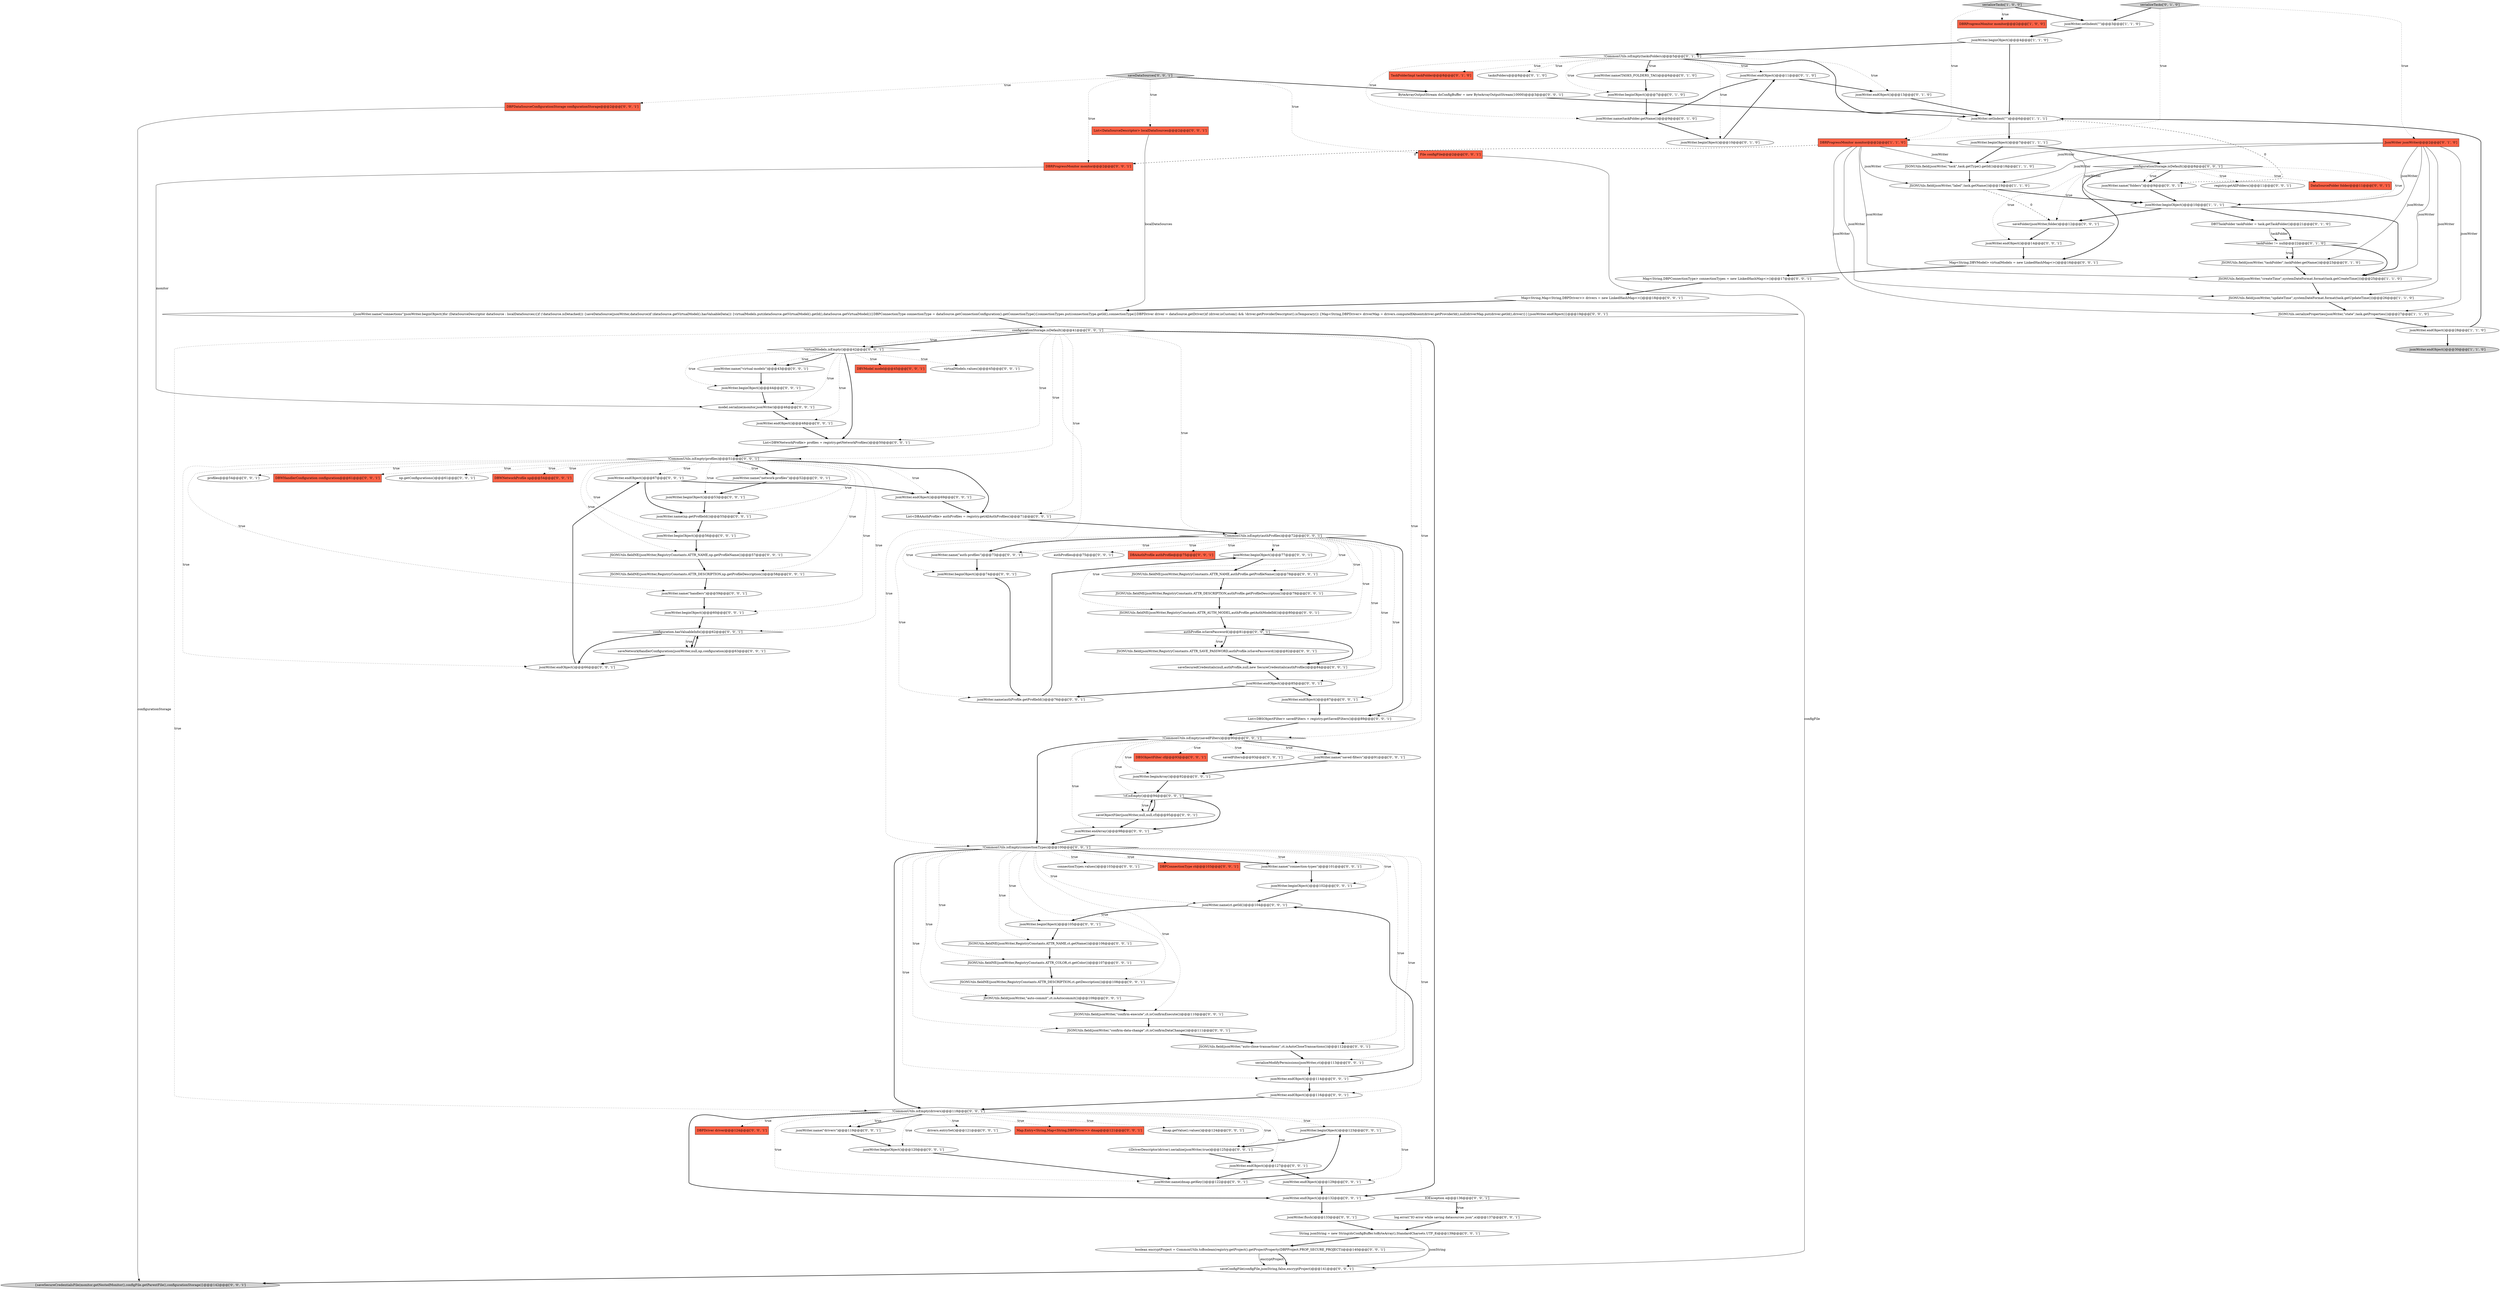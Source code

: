 digraph {
94 [style = filled, label = "IOException e@@@136@@@['0', '0', '1']", fillcolor = white, shape = diamond image = "AAA0AAABBB3BBB"];
110 [style = filled, label = "jsonWriter.name(ct.getId())@@@104@@@['0', '0', '1']", fillcolor = white, shape = ellipse image = "AAA0AAABBB3BBB"];
70 [style = filled, label = "jsonWriter.endObject()@@@116@@@['0', '0', '1']", fillcolor = white, shape = ellipse image = "AAA0AAABBB3BBB"];
51 [style = filled, label = "jsonWriter.endObject()@@@114@@@['0', '0', '1']", fillcolor = white, shape = ellipse image = "AAA0AAABBB3BBB"];
130 [style = filled, label = "jsonWriter.name(\"saved-filters\")@@@91@@@['0', '0', '1']", fillcolor = white, shape = ellipse image = "AAA0AAABBB3BBB"];
63 [style = filled, label = "jsonWriter.beginObject()@@@77@@@['0', '0', '1']", fillcolor = white, shape = ellipse image = "AAA0AAABBB3BBB"];
52 [style = filled, label = "JSONUtils.field(jsonWriter,RegistryConstants.ATTR_SAVE_PASSWORD,authProfile.isSavePassword())@@@82@@@['0', '0', '1']", fillcolor = white, shape = ellipse image = "AAA0AAABBB3BBB"];
125 [style = filled, label = "DBSObjectFilter cf@@@93@@@['0', '0', '1']", fillcolor = tomato, shape = box image = "AAA0AAABBB3BBB"];
109 [style = filled, label = "jsonWriter.endObject()@@@67@@@['0', '0', '1']", fillcolor = white, shape = ellipse image = "AAA0AAABBB3BBB"];
58 [style = filled, label = "jsonWriter.beginObject()@@@102@@@['0', '0', '1']", fillcolor = white, shape = ellipse image = "AAA0AAABBB3BBB"];
71 [style = filled, label = "connectionTypes.values()@@@103@@@['0', '0', '1']", fillcolor = white, shape = ellipse image = "AAA0AAABBB3BBB"];
83 [style = filled, label = "jsonWriter.endObject()@@@69@@@['0', '0', '1']", fillcolor = white, shape = ellipse image = "AAA0AAABBB3BBB"];
118 [style = filled, label = "DBVModel model@@@45@@@['0', '0', '1']", fillcolor = tomato, shape = box image = "AAA0AAABBB3BBB"];
54 [style = filled, label = "jsonWriter.name(\"connection-types\")@@@101@@@['0', '0', '1']", fillcolor = white, shape = ellipse image = "AAA0AAABBB3BBB"];
10 [style = filled, label = "JSONUtils.serializeProperties(jsonWriter,\"state\",task.getProperties())@@@27@@@['1', '1', '0']", fillcolor = white, shape = ellipse image = "AAA0AAABBB1BBB"];
7 [style = filled, label = "jsonWriter.beginObject()@@@10@@@['1', '1', '1']", fillcolor = white, shape = ellipse image = "AAA0AAABBB1BBB"];
24 [style = filled, label = "DBTTaskFolder taskFolder = task.getTaskFolder()@@@21@@@['0', '1', '0']", fillcolor = white, shape = ellipse image = "AAA1AAABBB2BBB"];
50 [style = filled, label = "!CommonUtils.isEmpty(connectionTypes)@@@100@@@['0', '0', '1']", fillcolor = white, shape = diamond image = "AAA0AAABBB3BBB"];
48 [style = filled, label = "JSONUtils.fieldNE(jsonWriter,RegistryConstants.ATTR_NAME,authProfile.getProfileName())@@@78@@@['0', '0', '1']", fillcolor = white, shape = ellipse image = "AAA0AAABBB3BBB"];
45 [style = filled, label = "DBPDriver driver@@@124@@@['0', '0', '1']", fillcolor = tomato, shape = box image = "AAA0AAABBB3BBB"];
78 [style = filled, label = "Map<String,Map<String,DBPDriver>> drivers = new LinkedHashMap<>()@@@18@@@['0', '0', '1']", fillcolor = white, shape = ellipse image = "AAA0AAABBB3BBB"];
26 [style = filled, label = "jsonWriter.endObject()@@@11@@@['0', '1', '0']", fillcolor = white, shape = ellipse image = "AAA1AAABBB2BBB"];
2 [style = filled, label = "JSONUtils.field(jsonWriter,\"label\",task.getName())@@@19@@@['1', '1', '0']", fillcolor = white, shape = ellipse image = "AAA0AAABBB1BBB"];
15 [style = filled, label = "JsonWriter jsonWriter@@@2@@@['0', '1', '0']", fillcolor = tomato, shape = box image = "AAA0AAABBB2BBB"];
8 [style = filled, label = "DBRProgressMonitor monitor@@@2@@@['1', '1', '0']", fillcolor = tomato, shape = box image = "AAA0AAABBB1BBB"];
126 [style = filled, label = "!CommonUtils.isEmpty(profiles)@@@51@@@['0', '0', '1']", fillcolor = white, shape = diamond image = "AAA0AAABBB3BBB"];
66 [style = filled, label = "jsonWriter.endObject()@@@129@@@['0', '0', '1']", fillcolor = white, shape = ellipse image = "AAA0AAABBB3BBB"];
1 [style = filled, label = "jsonWriter.setIndent(\"\")@@@3@@@['1', '1', '0']", fillcolor = white, shape = ellipse image = "AAA0AAABBB1BBB"];
0 [style = filled, label = "jsonWriter.beginObject()@@@7@@@['1', '1', '1']", fillcolor = white, shape = ellipse image = "AAA0AAABBB1BBB"];
21 [style = filled, label = "jsonWriter.beginObject()@@@10@@@['0', '1', '0']", fillcolor = white, shape = ellipse image = "AAA1AAABBB2BBB"];
68 [style = filled, label = "saveSecuredCredentials(null,authProfile,null,new SecureCredentials(authProfile))@@@84@@@['0', '0', '1']", fillcolor = white, shape = ellipse image = "AAA0AAABBB3BBB"];
102 [style = filled, label = "jsonWriter.endArray()@@@98@@@['0', '0', '1']", fillcolor = white, shape = ellipse image = "AAA0AAABBB3BBB"];
111 [style = filled, label = "List<DBAAuthProfile> authProfiles = registry.getAllAuthProfiles()@@@71@@@['0', '0', '1']", fillcolor = white, shape = ellipse image = "AAA0AAABBB3BBB"];
75 [style = filled, label = "jsonWriter.beginObject()@@@123@@@['0', '0', '1']", fillcolor = white, shape = ellipse image = "AAA0AAABBB3BBB"];
89 [style = filled, label = "JSONUtils.fieldNE(jsonWriter,RegistryConstants.ATTR_NAME,ct.getName())@@@106@@@['0', '0', '1']", fillcolor = white, shape = ellipse image = "AAA0AAABBB3BBB"];
19 [style = filled, label = "taskFolder != null@@@22@@@['0', '1', '0']", fillcolor = white, shape = diamond image = "AAA1AAABBB2BBB"];
103 [style = filled, label = "JSONUtils.fieldNE(jsonWriter,RegistryConstants.ATTR_DESCRIPTION,np.getProfileDescription())@@@58@@@['0', '0', '1']", fillcolor = white, shape = ellipse image = "AAA0AAABBB3BBB"];
104 [style = filled, label = "boolean encryptProject = CommonUtils.toBoolean(registry.getProject().getProjectProperty(DBPProject.PROP_SECURE_PROJECT))@@@140@@@['0', '0', '1']", fillcolor = white, shape = ellipse image = "AAA0AAABBB3BBB"];
100 [style = filled, label = "jsonWriter.beginObject()@@@44@@@['0', '0', '1']", fillcolor = white, shape = ellipse image = "AAA0AAABBB3BBB"];
25 [style = filled, label = "jsonWriter.endObject()@@@13@@@['0', '1', '0']", fillcolor = white, shape = ellipse image = "AAA1AAABBB2BBB"];
129 [style = filled, label = "drivers.entrySet()@@@121@@@['0', '0', '1']", fillcolor = white, shape = ellipse image = "AAA0AAABBB3BBB"];
53 [style = filled, label = "saveFolder(jsonWriter,folder)@@@12@@@['0', '0', '1']", fillcolor = white, shape = ellipse image = "AAA0AAABBB3BBB"];
43 [style = filled, label = "Map<String,DBPConnectionType> connectionTypes = new LinkedHashMap<>()@@@17@@@['0', '0', '1']", fillcolor = white, shape = ellipse image = "AAA0AAABBB3BBB"];
59 [style = filled, label = "jsonWriter.beginObject()@@@56@@@['0', '0', '1']", fillcolor = white, shape = ellipse image = "AAA0AAABBB3BBB"];
14 [style = filled, label = "jsonWriter.setIndent(\"\")@@@6@@@['1', '1', '1']", fillcolor = white, shape = ellipse image = "AAA0AAABBB1BBB"];
11 [style = filled, label = "JSONUtils.field(jsonWriter,\"updateTime\",systemDateFormat.format(task.getUpdateTime()))@@@26@@@['1', '1', '0']", fillcolor = white, shape = ellipse image = "AAA0AAABBB1BBB"];
116 [style = filled, label = "jsonWriter.endObject()@@@14@@@['0', '0', '1']", fillcolor = white, shape = ellipse image = "AAA0AAABBB3BBB"];
127 [style = filled, label = "jsonWriter.name(\"virtual-models\")@@@43@@@['0', '0', '1']", fillcolor = white, shape = ellipse image = "AAA0AAABBB3BBB"];
123 [style = filled, label = "DBRProgressMonitor monitor@@@2@@@['0', '0', '1']", fillcolor = tomato, shape = box image = "AAA0AAABBB3BBB"];
3 [style = filled, label = "DBRProgressMonitor monitor@@@2@@@['1', '0', '0']", fillcolor = tomato, shape = box image = "AAA0AAABBB1BBB"];
57 [style = filled, label = "jsonWriter.endObject()@@@132@@@['0', '0', '1']", fillcolor = white, shape = ellipse image = "AAA0AAABBB3BBB"];
120 [style = filled, label = "jsonWriter.name(\"network-profiles\")@@@52@@@['0', '0', '1']", fillcolor = white, shape = ellipse image = "AAA0AAABBB3BBB"];
64 [style = filled, label = "jsonWriter.endObject()@@@87@@@['0', '0', '1']", fillcolor = white, shape = ellipse image = "AAA0AAABBB3BBB"];
131 [style = filled, label = "jsonWriter.beginObject()@@@105@@@['0', '0', '1']", fillcolor = white, shape = ellipse image = "AAA0AAABBB3BBB"];
6 [style = filled, label = "jsonWriter.endObject()@@@28@@@['1', '1', '0']", fillcolor = white, shape = ellipse image = "AAA0AAABBB1BBB"];
87 [style = filled, label = "jsonWriter.beginObject()@@@53@@@['0', '0', '1']", fillcolor = white, shape = ellipse image = "AAA0AAABBB3BBB"];
99 [style = filled, label = "JSONUtils.fieldNE(jsonWriter,RegistryConstants.ATTR_DESCRIPTION,authProfile.getProfileDescription())@@@79@@@['0', '0', '1']", fillcolor = white, shape = ellipse image = "AAA0AAABBB3BBB"];
31 [style = filled, label = "jsonWriter.name(\"handlers\")@@@59@@@['0', '0', '1']", fillcolor = white, shape = ellipse image = "AAA0AAABBB3BBB"];
114 [style = filled, label = "File configFile@@@2@@@['0', '0', '1']", fillcolor = tomato, shape = box image = "AAA0AAABBB3BBB"];
105 [style = filled, label = "DBPConnectionType ct@@@103@@@['0', '0', '1']", fillcolor = tomato, shape = box image = "AAA0AAABBB3BBB"];
79 [style = filled, label = "savedFilters@@@93@@@['0', '0', '1']", fillcolor = white, shape = ellipse image = "AAA0AAABBB3BBB"];
112 [style = filled, label = "jsonWriter.name(authProfile.getProfileId())@@@76@@@['0', '0', '1']", fillcolor = white, shape = ellipse image = "AAA0AAABBB3BBB"];
73 [style = filled, label = "jsonWriter.name(dmap.getKey())@@@122@@@['0', '0', '1']", fillcolor = white, shape = ellipse image = "AAA0AAABBB3BBB"];
4 [style = filled, label = "JSONUtils.field(jsonWriter,\"task\",task.getType().getId())@@@18@@@['1', '1', '0']", fillcolor = white, shape = ellipse image = "AAA0AAABBB1BBB"];
36 [style = filled, label = "((DriverDescriptor)driver).serialize(jsonWriter,true)@@@125@@@['0', '0', '1']", fillcolor = white, shape = ellipse image = "AAA0AAABBB3BBB"];
12 [style = filled, label = "jsonWriter.endObject()@@@30@@@['1', '1', '0']", fillcolor = lightgray, shape = ellipse image = "AAA0AAABBB1BBB"];
28 [style = filled, label = "jsonWriter.name(TASKS_FOLDERS_TAG)@@@6@@@['0', '1', '0']", fillcolor = white, shape = ellipse image = "AAA1AAABBB2BBB"];
49 [style = filled, label = "List<DBSObjectFilter> savedFilters = registry.getSavedFilters()@@@89@@@['0', '0', '1']", fillcolor = white, shape = ellipse image = "AAA0AAABBB3BBB"];
90 [style = filled, label = "virtualModels.values()@@@45@@@['0', '0', '1']", fillcolor = white, shape = ellipse image = "AAA0AAABBB3BBB"];
124 [style = filled, label = "registry.getAllFolders()@@@11@@@['0', '0', '1']", fillcolor = white, shape = ellipse image = "AAA0AAABBB3BBB"];
74 [style = filled, label = "jsonWriter.flush()@@@133@@@['0', '0', '1']", fillcolor = white, shape = ellipse image = "AAA0AAABBB3BBB"];
81 [style = filled, label = "!cf.isEmpty()@@@94@@@['0', '0', '1']", fillcolor = white, shape = diamond image = "AAA0AAABBB3BBB"];
117 [style = filled, label = "JSONUtils.fieldNE(jsonWriter,RegistryConstants.ATTR_DESCRIPTION,ct.getDescription())@@@108@@@['0', '0', '1']", fillcolor = white, shape = ellipse image = "AAA0AAABBB3BBB"];
35 [style = filled, label = "jsonWriter.beginObject()@@@74@@@['0', '0', '1']", fillcolor = white, shape = ellipse image = "AAA0AAABBB3BBB"];
18 [style = filled, label = "TaskFolderImpl taskFolder@@@8@@@['0', '1', '0']", fillcolor = tomato, shape = box image = "AAA1AAABBB2BBB"];
122 [style = filled, label = "JSONUtils.fieldNE(jsonWriter,RegistryConstants.ATTR_NAME,np.getProfileName())@@@57@@@['0', '0', '1']", fillcolor = white, shape = ellipse image = "AAA0AAABBB3BBB"];
107 [style = filled, label = "jsonWriter.name(\"folders\")@@@9@@@['0', '0', '1']", fillcolor = white, shape = ellipse image = "AAA0AAABBB3BBB"];
80 [style = filled, label = "List<DataSourceDescriptor> localDataSources@@@2@@@['0', '0', '1']", fillcolor = tomato, shape = box image = "AAA0AAABBB3BBB"];
85 [style = filled, label = "authProfile.isSavePassword()@@@81@@@['0', '0', '1']", fillcolor = white, shape = diamond image = "AAA0AAABBB3BBB"];
91 [style = filled, label = "{jsonWriter.name(\"connections\")jsonWriter.beginObject()for (DataSourceDescriptor dataSource : localDataSources){if (!dataSource.isDetached()) {saveDataSource(jsonWriter,dataSource)if (dataSource.getVirtualModel().hasValuableData()) {virtualModels.put(dataSource.getVirtualModel().getId(),dataSource.getVirtualModel())}DBPConnectionType connectionType = dataSource.getConnectionConfiguration().getConnectionType(){connectionTypes.put(connectionType.getId(),connectionType)}DBPDriver driver = dataSource.getDriver()if (driver.isCustom() && !driver.getProviderDescriptor().isTemporary()) {Map<String,DBPDriver> driverMap = drivers.computeIfAbsent(driver.getProviderId(),null)driverMap.put(driver.getId(),driver)}}}jsonWriter.endObject()}@@@19@@@['0', '0', '1']", fillcolor = white, shape = ellipse image = "AAA0AAABBB3BBB"];
39 [style = filled, label = "jsonWriter.beginObject()@@@60@@@['0', '0', '1']", fillcolor = white, shape = ellipse image = "AAA0AAABBB3BBB"];
47 [style = filled, label = "saveConfigFile(configFile,jsonString,false,encryptProject)@@@141@@@['0', '0', '1']", fillcolor = white, shape = ellipse image = "AAA0AAABBB3BBB"];
101 [style = filled, label = "JSONUtils.field(jsonWriter,\"confirm-data-change\",ct.isConfirmDataChange())@@@111@@@['0', '0', '1']", fillcolor = white, shape = ellipse image = "AAA0AAABBB3BBB"];
32 [style = filled, label = "jsonWriter.name(\"auth-profiles\")@@@73@@@['0', '0', '1']", fillcolor = white, shape = ellipse image = "AAA0AAABBB3BBB"];
69 [style = filled, label = "jsonWriter.endObject()@@@127@@@['0', '0', '1']", fillcolor = white, shape = ellipse image = "AAA0AAABBB3BBB"];
97 [style = filled, label = "jsonWriter.beginArray()@@@92@@@['0', '0', '1']", fillcolor = white, shape = ellipse image = "AAA0AAABBB3BBB"];
29 [style = filled, label = "configurationStorage.isDefault()@@@41@@@['0', '0', '1']", fillcolor = white, shape = diamond image = "AAA0AAABBB3BBB"];
95 [style = filled, label = "profiles@@@54@@@['0', '0', '1']", fillcolor = white, shape = ellipse image = "AAA0AAABBB3BBB"];
60 [style = filled, label = "Map.Entry<String,Map<String,DBPDriver>> dmap@@@121@@@['0', '0', '1']", fillcolor = tomato, shape = box image = "AAA0AAABBB3BBB"];
30 [style = filled, label = "JSONUtils.field(jsonWriter,\"confirm-execute\",ct.isConfirmExecute())@@@110@@@['0', '0', '1']", fillcolor = white, shape = ellipse image = "AAA0AAABBB3BBB"];
61 [style = filled, label = "DataSourceFolder folder@@@11@@@['0', '0', '1']", fillcolor = tomato, shape = box image = "AAA0AAABBB3BBB"];
67 [style = filled, label = "!CommonUtils.isEmpty(savedFilters)@@@90@@@['0', '0', '1']", fillcolor = white, shape = diamond image = "AAA0AAABBB3BBB"];
119 [style = filled, label = "!virtualModels.isEmpty()@@@42@@@['0', '0', '1']", fillcolor = white, shape = diamond image = "AAA0AAABBB3BBB"];
33 [style = filled, label = "dmap.getValue().values()@@@124@@@['0', '0', '1']", fillcolor = white, shape = ellipse image = "AAA0AAABBB3BBB"];
72 [style = filled, label = "JSONUtils.field(jsonWriter,\"auto-close-transactions\",ct.isAutoCloseTransactions())@@@112@@@['0', '0', '1']", fillcolor = white, shape = ellipse image = "AAA0AAABBB3BBB"];
27 [style = filled, label = "!CommonUtils.isEmpty(tasksFolders)@@@5@@@['0', '1', '0']", fillcolor = white, shape = diamond image = "AAA1AAABBB2BBB"];
13 [style = filled, label = "serializeTasks['1', '0', '0']", fillcolor = lightgray, shape = diamond image = "AAA0AAABBB1BBB"];
121 [style = filled, label = "DBWHandlerConfiguration configuration@@@61@@@['0', '0', '1']", fillcolor = tomato, shape = box image = "AAA0AAABBB3BBB"];
93 [style = filled, label = "jsonWriter.endObject()@@@85@@@['0', '0', '1']", fillcolor = white, shape = ellipse image = "AAA0AAABBB3BBB"];
42 [style = filled, label = "saveNetworkHandlerConfiguration(jsonWriter,null,np,configuration)@@@63@@@['0', '0', '1']", fillcolor = white, shape = ellipse image = "AAA0AAABBB3BBB"];
98 [style = filled, label = "log.error(\"IO error while saving datasources json\",e)@@@137@@@['0', '0', '1']", fillcolor = white, shape = ellipse image = "AAA0AAABBB3BBB"];
41 [style = filled, label = "JSONUtils.field(jsonWriter,\"auto-commit\",ct.isAutocommit())@@@109@@@['0', '0', '1']", fillcolor = white, shape = ellipse image = "AAA0AAABBB3BBB"];
132 [style = filled, label = "ByteArrayOutputStream dsConfigBuffer = new ByteArrayOutputStream(10000)@@@3@@@['0', '0', '1']", fillcolor = white, shape = ellipse image = "AAA0AAABBB3BBB"];
62 [style = filled, label = "authProfiles@@@75@@@['0', '0', '1']", fillcolor = white, shape = ellipse image = "AAA0AAABBB3BBB"];
46 [style = filled, label = "model.serialize(monitor,jsonWriter)@@@46@@@['0', '0', '1']", fillcolor = white, shape = ellipse image = "AAA0AAABBB3BBB"];
5 [style = filled, label = "JSONUtils.field(jsonWriter,\"createTime\",systemDateFormat.format(task.getCreateTime()))@@@25@@@['1', '1', '0']", fillcolor = white, shape = ellipse image = "AAA0AAABBB1BBB"];
113 [style = filled, label = "JSONUtils.fieldNE(jsonWriter,RegistryConstants.ATTR_COLOR,ct.getColor())@@@107@@@['0', '0', '1']", fillcolor = white, shape = ellipse image = "AAA0AAABBB3BBB"];
96 [style = filled, label = "configuration.hasValuableInfo()@@@62@@@['0', '0', '1']", fillcolor = white, shape = diamond image = "AAA0AAABBB3BBB"];
38 [style = filled, label = "!CommonUtils.isEmpty(authProfiles)@@@72@@@['0', '0', '1']", fillcolor = white, shape = diamond image = "AAA0AAABBB3BBB"];
128 [style = filled, label = "saveObjectFiler(jsonWriter,null,null,cf)@@@95@@@['0', '0', '1']", fillcolor = white, shape = ellipse image = "AAA0AAABBB3BBB"];
20 [style = filled, label = "serializeTasks['0', '1', '0']", fillcolor = lightgray, shape = diamond image = "AAA0AAABBB2BBB"];
23 [style = filled, label = "jsonWriter.beginObject()@@@7@@@['0', '1', '0']", fillcolor = white, shape = ellipse image = "AAA1AAABBB2BBB"];
22 [style = filled, label = "jsonWriter.name(taskFolder.getName())@@@9@@@['0', '1', '0']", fillcolor = white, shape = ellipse image = "AAA1AAABBB2BBB"];
56 [style = filled, label = "!CommonUtils.isEmpty(drivers)@@@118@@@['0', '0', '1']", fillcolor = white, shape = diamond image = "AAA0AAABBB3BBB"];
88 [style = filled, label = "np.getConfigurations()@@@61@@@['0', '0', '1']", fillcolor = white, shape = ellipse image = "AAA0AAABBB3BBB"];
76 [style = filled, label = "saveDataSources['0', '0', '1']", fillcolor = lightgray, shape = diamond image = "AAA0AAABBB3BBB"];
106 [style = filled, label = "{saveSecureCredentialsFile(monitor.getNestedMonitor(),configFile.getParentFile(),configurationStorage)}@@@142@@@['0', '0', '1']", fillcolor = lightgray, shape = ellipse image = "AAA0AAABBB3BBB"];
82 [style = filled, label = "serializeModifyPermissions(jsonWriter,ct)@@@113@@@['0', '0', '1']", fillcolor = white, shape = ellipse image = "AAA0AAABBB3BBB"];
55 [style = filled, label = "DBPDataSourceConfigurationStorage configurationStorage@@@2@@@['0', '0', '1']", fillcolor = tomato, shape = box image = "AAA0AAABBB3BBB"];
133 [style = filled, label = "JSONUtils.fieldNE(jsonWriter,RegistryConstants.ATTR_AUTH_MODEL,authProfile.getAuthModelId())@@@80@@@['0', '0', '1']", fillcolor = white, shape = ellipse image = "AAA0AAABBB3BBB"];
17 [style = filled, label = "JSONUtils.field(jsonWriter,\"taskFolder\",taskFolder.getName())@@@23@@@['0', '1', '0']", fillcolor = white, shape = ellipse image = "AAA1AAABBB2BBB"];
86 [style = filled, label = "Map<String,DBVModel> virtualModels = new LinkedHashMap<>()@@@16@@@['0', '0', '1']", fillcolor = white, shape = ellipse image = "AAA0AAABBB3BBB"];
108 [style = filled, label = "jsonWriter.name(np.getProfileId())@@@55@@@['0', '0', '1']", fillcolor = white, shape = ellipse image = "AAA0AAABBB3BBB"];
65 [style = filled, label = "List<DBWNetworkProfile> profiles = registry.getNetworkProfiles()@@@50@@@['0', '0', '1']", fillcolor = white, shape = ellipse image = "AAA0AAABBB3BBB"];
34 [style = filled, label = "jsonWriter.name(\"drivers\")@@@119@@@['0', '0', '1']", fillcolor = white, shape = ellipse image = "AAA0AAABBB3BBB"];
37 [style = filled, label = "DBWNetworkProfile np@@@54@@@['0', '0', '1']", fillcolor = tomato, shape = box image = "AAA0AAABBB3BBB"];
9 [style = filled, label = "jsonWriter.beginObject()@@@4@@@['1', '1', '0']", fillcolor = white, shape = ellipse image = "AAA0AAABBB1BBB"];
16 [style = filled, label = "tasksFolders@@@8@@@['0', '1', '0']", fillcolor = white, shape = ellipse image = "AAA0AAABBB2BBB"];
84 [style = filled, label = "jsonWriter.endObject()@@@48@@@['0', '0', '1']", fillcolor = white, shape = ellipse image = "AAA0AAABBB3BBB"];
77 [style = filled, label = "String jsonString = new String(dsConfigBuffer.toByteArray(),StandardCharsets.UTF_8)@@@139@@@['0', '0', '1']", fillcolor = white, shape = ellipse image = "AAA0AAABBB3BBB"];
92 [style = filled, label = "DBAAuthProfile authProfile@@@75@@@['0', '0', '1']", fillcolor = tomato, shape = box image = "AAA0AAABBB3BBB"];
115 [style = filled, label = "jsonWriter.endObject()@@@66@@@['0', '0', '1']", fillcolor = white, shape = ellipse image = "AAA0AAABBB3BBB"];
44 [style = filled, label = "jsonWriter.beginObject()@@@120@@@['0', '0', '1']", fillcolor = white, shape = ellipse image = "AAA0AAABBB3BBB"];
40 [style = filled, label = "configurationStorage.isDefault()@@@8@@@['0', '0', '1']", fillcolor = white, shape = diamond image = "AAA0AAABBB3BBB"];
59->122 [style = bold, label=""];
23->22 [style = bold, label=""];
55->106 [style = solid, label="configurationStorage"];
29->119 [style = bold, label=""];
27->18 [style = dotted, label="true"];
50->70 [style = dotted, label="true"];
131->89 [style = bold, label=""];
38->133 [style = dotted, label="true"];
73->75 [style = bold, label=""];
0->4 [style = bold, label=""];
7->24 [style = bold, label=""];
84->65 [style = bold, label=""];
38->63 [style = dotted, label="true"];
7->53 [style = bold, label=""];
127->100 [style = bold, label=""];
119->127 [style = dotted, label="true"];
50->117 [style = dotted, label="true"];
50->54 [style = dotted, label="true"];
117->41 [style = bold, label=""];
50->131 [style = dotted, label="true"];
109->83 [style = bold, label=""];
54->58 [style = bold, label=""];
40->61 [style = dotted, label="true"];
119->118 [style = dotted, label="true"];
50->105 [style = dotted, label="true"];
109->108 [style = bold, label=""];
119->84 [style = dotted, label="true"];
14->0 [style = bold, label=""];
126->122 [style = dotted, label="true"];
40->53 [style = dotted, label="true"];
40->124 [style = dotted, label="true"];
51->110 [style = bold, label=""];
29->57 [style = bold, label=""];
20->1 [style = bold, label=""];
4->2 [style = bold, label=""];
56->60 [style = dotted, label="true"];
48->99 [style = bold, label=""];
64->49 [style = bold, label=""];
126->37 [style = dotted, label="true"];
26->25 [style = bold, label=""];
101->72 [style = bold, label=""];
76->132 [style = bold, label=""];
119->100 [style = dotted, label="true"];
67->130 [style = bold, label=""];
21->26 [style = bold, label=""];
110->131 [style = bold, label=""];
80->91 [style = solid, label="localDataSources"];
65->126 [style = bold, label=""];
56->45 [style = dotted, label="true"];
126->120 [style = dotted, label="true"];
97->81 [style = bold, label=""];
6->12 [style = bold, label=""];
9->14 [style = bold, label=""];
82->51 [style = bold, label=""];
15->11 [style = solid, label="jsonWriter"];
29->49 [style = dotted, label="true"];
13->1 [style = bold, label=""];
56->66 [style = dotted, label="true"];
78->91 [style = bold, label=""];
27->23 [style = dotted, label="true"];
24->19 [style = solid, label="taskFolder"];
29->111 [style = dotted, label="true"];
29->56 [style = dotted, label="true"];
31->39 [style = bold, label=""];
15->17 [style = solid, label="jsonWriter"];
27->28 [style = dotted, label="true"];
130->97 [style = bold, label=""];
122->103 [style = bold, label=""];
56->34 [style = bold, label=""];
50->41 [style = dotted, label="true"];
8->10 [style = solid, label="jsonWriter"];
50->54 [style = bold, label=""];
96->115 [style = bold, label=""];
26->22 [style = bold, label=""];
29->38 [style = dotted, label="true"];
29->50 [style = dotted, label="true"];
115->109 [style = bold, label=""];
126->88 [style = dotted, label="true"];
77->104 [style = bold, label=""];
126->83 [style = dotted, label="true"];
8->7 [style = solid, label="jsonWriter"];
133->85 [style = bold, label=""];
27->16 [style = dotted, label="true"];
1->9 [style = bold, label=""];
56->73 [style = dotted, label="true"];
38->93 [style = dotted, label="true"];
41->30 [style = bold, label=""];
19->5 [style = bold, label=""];
40->107 [style = bold, label=""];
27->28 [style = bold, label=""];
9->27 [style = bold, label=""];
112->63 [style = bold, label=""];
75->36 [style = bold, label=""];
126->95 [style = dotted, label="true"];
126->59 [style = dotted, label="true"];
83->111 [style = bold, label=""];
8->2 [style = solid, label="jsonWriter"];
15->10 [style = solid, label="jsonWriter"];
126->31 [style = dotted, label="true"];
76->123 [style = dotted, label="true"];
89->113 [style = bold, label=""];
76->114 [style = dotted, label="true"];
111->38 [style = bold, label=""];
93->112 [style = bold, label=""];
25->14 [style = bold, label=""];
14->107 [style = dashed, label="0"];
52->68 [style = bold, label=""];
38->48 [style = dotted, label="true"];
40->116 [style = dotted, label="true"];
8->123 [style = dashed, label="0"];
56->33 [style = dotted, label="true"];
56->129 [style = dotted, label="true"];
36->69 [style = bold, label=""];
6->14 [style = bold, label=""];
119->127 [style = bold, label=""];
126->120 [style = bold, label=""];
119->90 [style = dotted, label="true"];
96->42 [style = dotted, label="true"];
38->112 [style = dotted, label="true"];
38->68 [style = dotted, label="true"];
67->102 [style = dotted, label="true"];
38->64 [style = dotted, label="true"];
63->48 [style = bold, label=""];
85->68 [style = bold, label=""];
34->44 [style = bold, label=""];
38->99 [style = dotted, label="true"];
13->3 [style = dotted, label="true"];
108->59 [style = bold, label=""];
15->5 [style = solid, label="jsonWriter"];
40->107 [style = dotted, label="true"];
81->128 [style = bold, label=""];
19->17 [style = dotted, label="true"];
22->21 [style = bold, label=""];
94->98 [style = bold, label=""];
27->25 [style = dotted, label="true"];
29->65 [style = dotted, label="true"];
38->35 [style = dotted, label="true"];
50->58 [style = dotted, label="true"];
132->14 [style = bold, label=""];
46->84 [style = bold, label=""];
40->7 [style = dotted, label="true"];
56->75 [style = dotted, label="true"];
86->43 [style = bold, label=""];
50->110 [style = dotted, label="true"];
85->52 [style = bold, label=""];
96->42 [style = bold, label=""];
77->47 [style = solid, label="jsonString"];
38->92 [style = dotted, label="true"];
50->82 [style = dotted, label="true"];
8->11 [style = solid, label="jsonWriter"];
27->22 [style = dotted, label="true"];
68->93 [style = bold, label=""];
38->85 [style = dotted, label="true"];
10->6 [style = bold, label=""];
2->7 [style = bold, label=""];
67->50 [style = bold, label=""];
38->62 [style = dotted, label="true"];
38->49 [style = bold, label=""];
123->46 [style = solid, label="monitor"];
69->66 [style = bold, label=""];
56->69 [style = dotted, label="true"];
28->23 [style = bold, label=""];
99->133 [style = bold, label=""];
15->2 [style = solid, label="jsonWriter"];
102->50 [style = bold, label=""];
69->73 [style = bold, label=""];
27->21 [style = dotted, label="true"];
107->7 [style = bold, label=""];
27->26 [style = dotted, label="true"];
87->108 [style = bold, label=""];
50->101 [style = dotted, label="true"];
57->74 [style = bold, label=""];
50->30 [style = dotted, label="true"];
104->47 [style = solid, label="encryptProject"];
91->29 [style = bold, label=""];
126->111 [style = bold, label=""];
120->87 [style = bold, label=""];
50->89 [style = dotted, label="true"];
8->5 [style = solid, label="jsonWriter"];
43->78 [style = bold, label=""];
67->79 [style = dotted, label="true"];
11->10 [style = bold, label=""];
126->87 [style = dotted, label="true"];
67->81 [style = dotted, label="true"];
2->53 [style = dashed, label="0"];
19->17 [style = bold, label=""];
35->112 [style = bold, label=""];
15->4 [style = solid, label="jsonWriter"];
81->102 [style = bold, label=""];
70->56 [style = bold, label=""];
29->126 [style = dotted, label="true"];
7->5 [style = bold, label=""];
58->110 [style = bold, label=""];
128->81 [style = bold, label=""];
49->67 [style = bold, label=""];
24->19 [style = bold, label=""];
40->86 [style = bold, label=""];
50->56 [style = bold, label=""];
15->7 [style = solid, label="jsonWriter"];
47->106 [style = bold, label=""];
67->97 [style = dotted, label="true"];
56->44 [style = dotted, label="true"];
44->73 [style = bold, label=""];
72->82 [style = bold, label=""];
51->70 [style = bold, label=""];
30->101 [style = bold, label=""];
67->130 [style = dotted, label="true"];
27->14 [style = bold, label=""];
38->32 [style = bold, label=""];
42->96 [style = bold, label=""];
81->128 [style = dotted, label="true"];
126->39 [style = dotted, label="true"];
103->31 [style = bold, label=""];
126->103 [style = dotted, label="true"];
85->52 [style = dotted, label="true"];
50->71 [style = dotted, label="true"];
53->116 [style = bold, label=""];
50->51 [style = dotted, label="true"];
56->34 [style = dotted, label="true"];
38->32 [style = dotted, label="true"];
13->8 [style = dotted, label="true"];
8->4 [style = solid, label="jsonWriter"];
104->47 [style = bold, label=""];
116->86 [style = bold, label=""];
29->67 [style = dotted, label="true"];
126->96 [style = dotted, label="true"];
50->72 [style = dotted, label="true"];
126->121 [style = dotted, label="true"];
56->57 [style = bold, label=""];
126->108 [style = dotted, label="true"];
20->15 [style = dotted, label="true"];
113->117 [style = bold, label=""];
76->55 [style = dotted, label="true"];
119->46 [style = dotted, label="true"];
39->96 [style = bold, label=""];
32->35 [style = bold, label=""];
5->11 [style = bold, label=""];
93->64 [style = bold, label=""];
100->46 [style = bold, label=""];
128->102 [style = bold, label=""];
94->98 [style = dotted, label="true"];
114->47 [style = solid, label="configFile"];
98->77 [style = bold, label=""];
126->109 [style = dotted, label="true"];
0->40 [style = bold, label=""];
76->80 [style = dotted, label="true"];
74->77 [style = bold, label=""];
50->113 [style = dotted, label="true"];
20->8 [style = dotted, label="true"];
42->115 [style = bold, label=""];
126->115 [style = dotted, label="true"];
17->5 [style = bold, label=""];
119->65 [style = bold, label=""];
29->119 [style = dotted, label="true"];
56->36 [style = dotted, label="true"];
66->57 [style = bold, label=""];
67->125 [style = dotted, label="true"];
}
